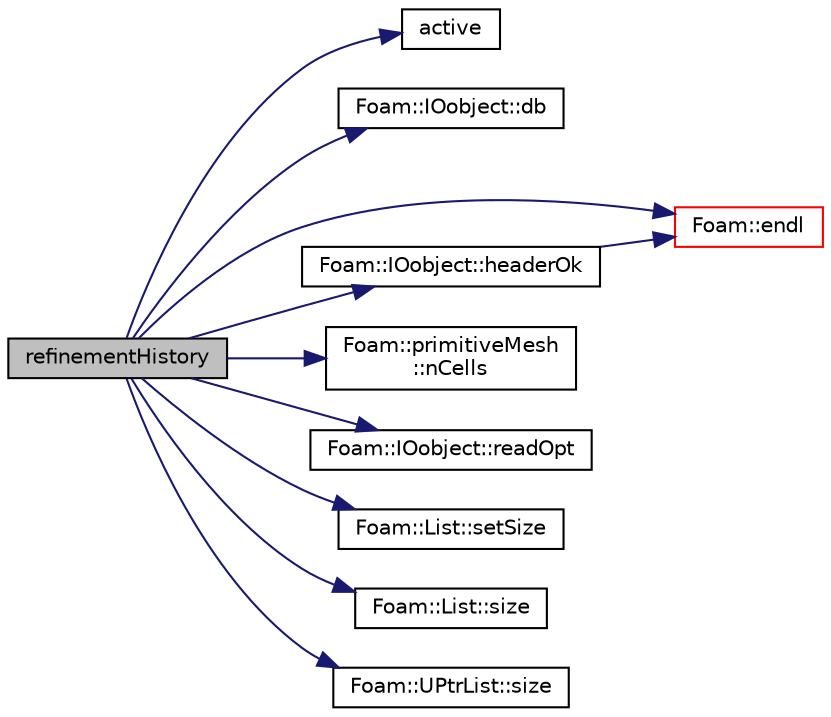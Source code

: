 digraph "refinementHistory"
{
  bgcolor="transparent";
  edge [fontname="Helvetica",fontsize="10",labelfontname="Helvetica",labelfontsize="10"];
  node [fontname="Helvetica",fontsize="10",shape=record];
  rankdir="LR";
  Node1596 [label="refinementHistory",height=0.2,width=0.4,color="black", fillcolor="grey75", style="filled", fontcolor="black"];
  Node1596 -> Node1597 [color="midnightblue",fontsize="10",style="solid",fontname="Helvetica"];
  Node1597 [label="active",height=0.2,width=0.4,color="black",URL="$a22421.html#ad9735e23cb0888fb98e1c5893aecff7e",tooltip="Is there unrefinement history? "];
  Node1596 -> Node1598 [color="midnightblue",fontsize="10",style="solid",fontname="Helvetica"];
  Node1598 [label="Foam::IOobject::db",height=0.2,width=0.4,color="black",URL="$a27249.html#a65cc75d9f80b1df5c3184fb2274a97f1",tooltip="Return the local objectRegistry. "];
  Node1596 -> Node1599 [color="midnightblue",fontsize="10",style="solid",fontname="Helvetica"];
  Node1599 [label="Foam::endl",height=0.2,width=0.4,color="red",URL="$a21851.html#a2db8fe02a0d3909e9351bb4275b23ce4",tooltip="Add newline and flush stream. "];
  Node1596 -> Node1601 [color="midnightblue",fontsize="10",style="solid",fontname="Helvetica"];
  Node1601 [label="Foam::IOobject::headerOk",height=0.2,width=0.4,color="black",URL="$a27249.html#a9d4879c850ce41d945ff77e788de3a23",tooltip="Read and check header info. "];
  Node1601 -> Node1599 [color="midnightblue",fontsize="10",style="solid",fontname="Helvetica"];
  Node1596 -> Node1602 [color="midnightblue",fontsize="10",style="solid",fontname="Helvetica"];
  Node1602 [label="Foam::primitiveMesh\l::nCells",height=0.2,width=0.4,color="black",URL="$a28685.html#a13b94bdb0926552bf78ad5210a73a3d5"];
  Node1596 -> Node1603 [color="midnightblue",fontsize="10",style="solid",fontname="Helvetica"];
  Node1603 [label="Foam::IOobject::readOpt",height=0.2,width=0.4,color="black",URL="$a27249.html#a81b608e0b8d8e2a8f1bc927cd6076c59"];
  Node1596 -> Node1604 [color="midnightblue",fontsize="10",style="solid",fontname="Helvetica"];
  Node1604 [label="Foam::List::setSize",height=0.2,width=0.4,color="black",URL="$a26833.html#aedb985ffeaf1bdbfeccc2a8730405703",tooltip="Reset size of List. "];
  Node1596 -> Node1605 [color="midnightblue",fontsize="10",style="solid",fontname="Helvetica"];
  Node1605 [label="Foam::List::size",height=0.2,width=0.4,color="black",URL="$a26833.html#a8a5f6fa29bd4b500caf186f60245b384",tooltip="Override size to be inconsistent with allocated storage. "];
  Node1596 -> Node1606 [color="midnightblue",fontsize="10",style="solid",fontname="Helvetica"];
  Node1606 [label="Foam::UPtrList::size",height=0.2,width=0.4,color="black",URL="$a27101.html#a47b3bf30da1eb3ab8076b5fbe00e0494",tooltip="Return the number of elements in the UPtrList. "];
}

